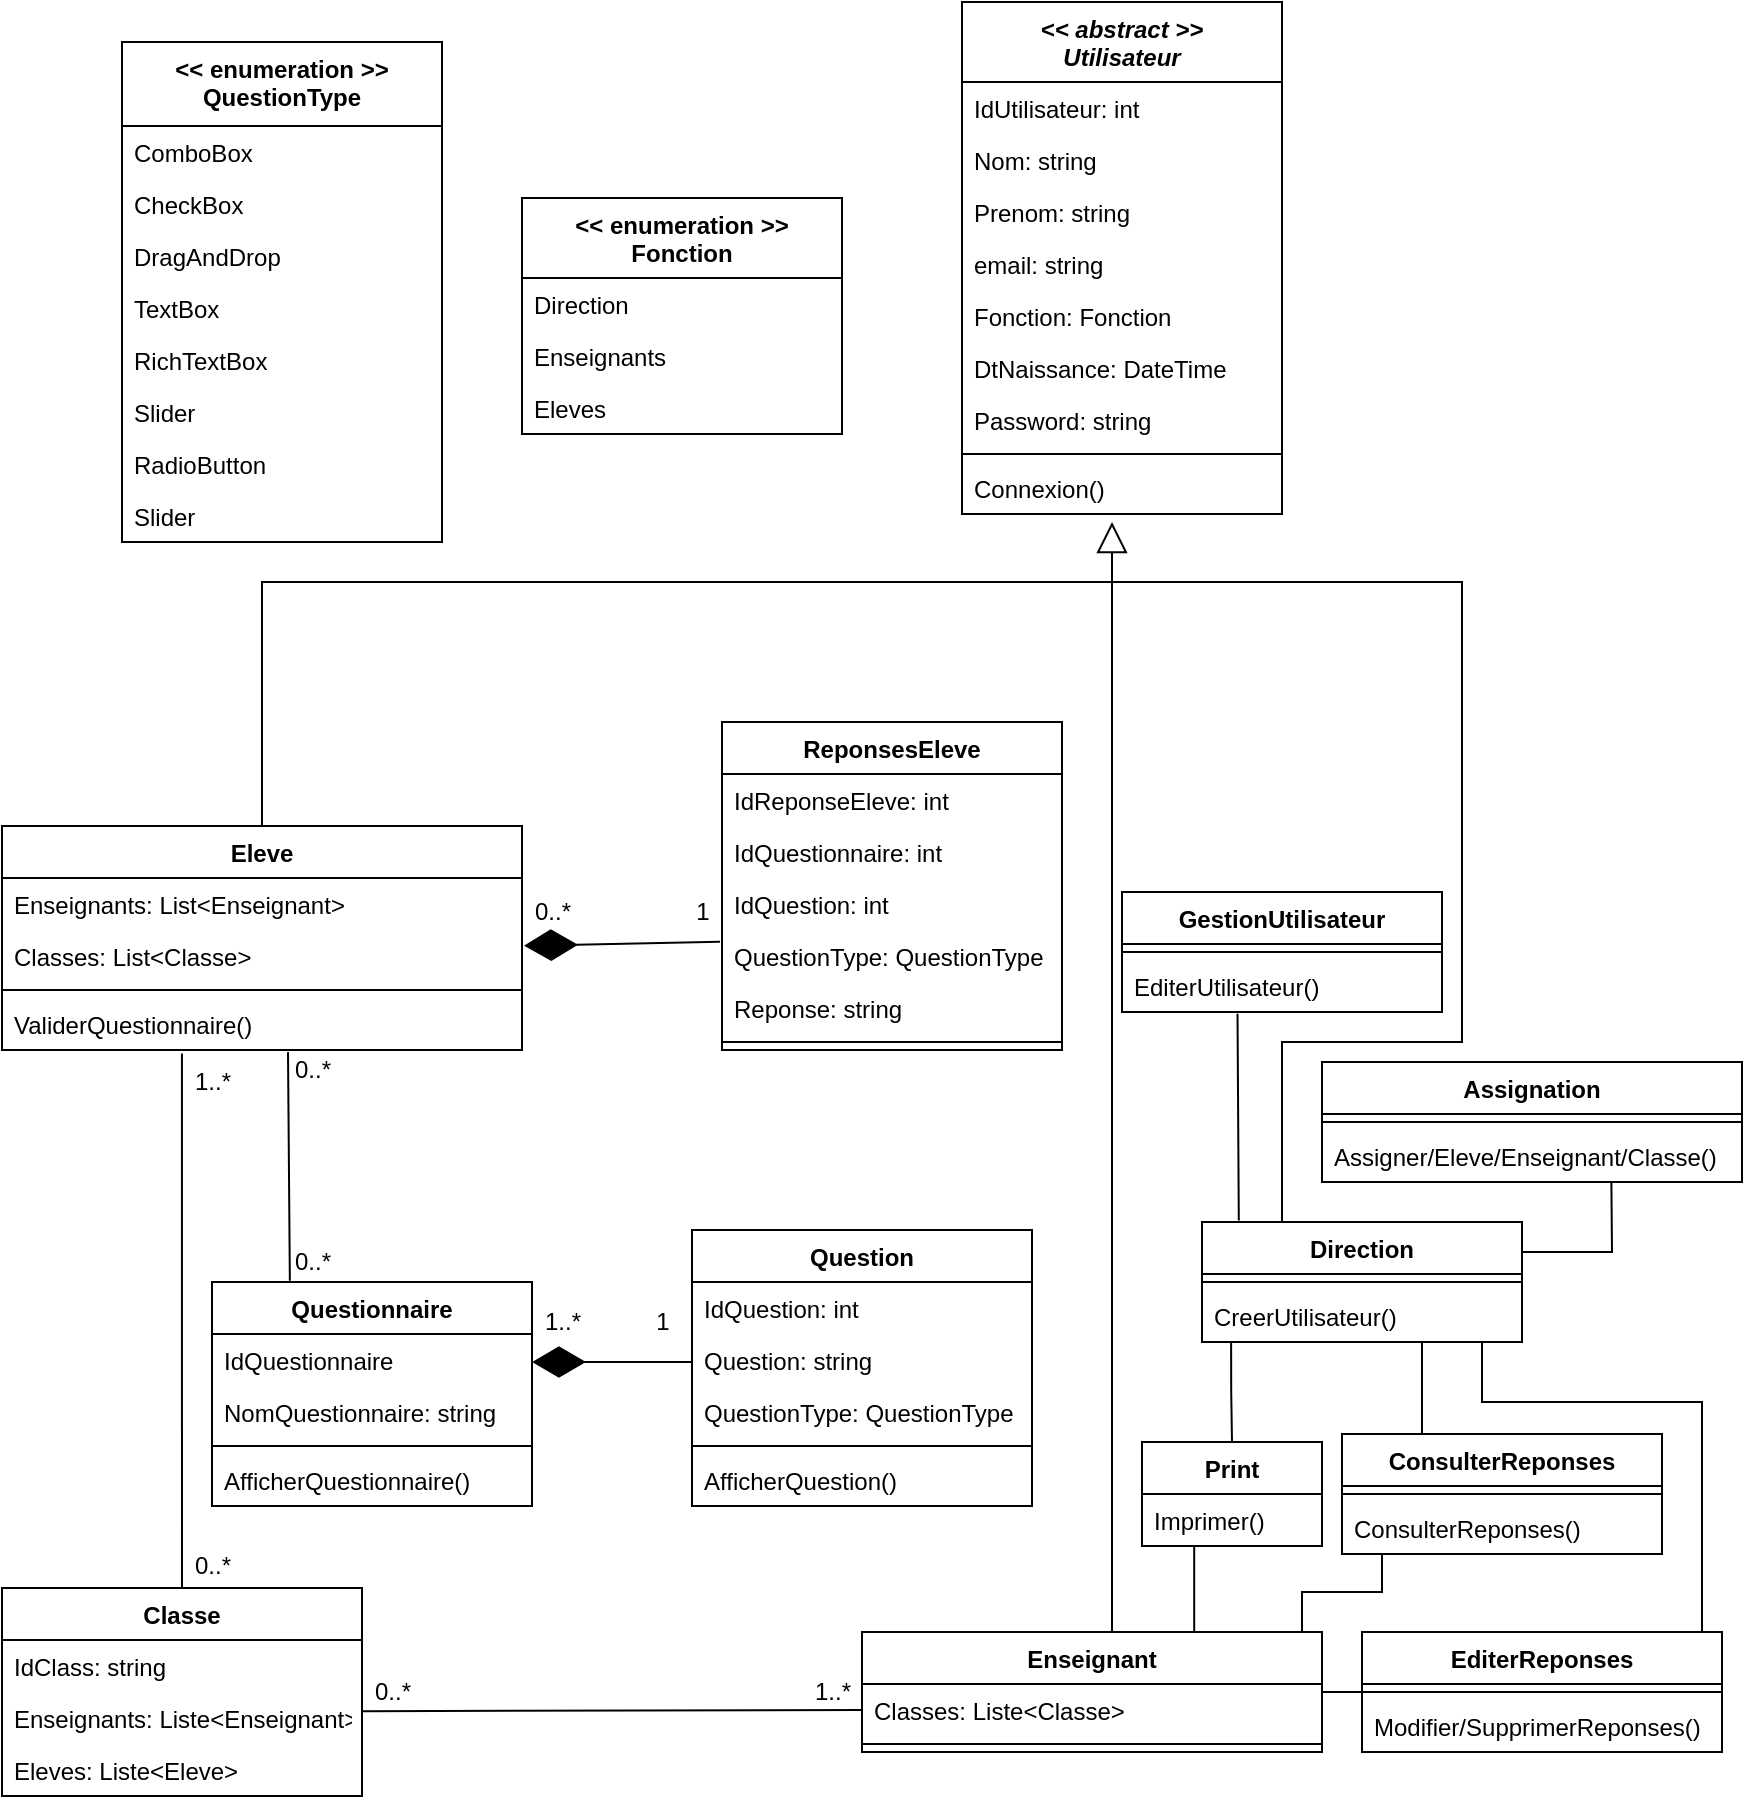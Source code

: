 <mxfile version="20.0.1" type="github">
  <diagram id="C5RBs43oDa-KdzZeNtuy" name="Page-1">
    <mxGraphModel dx="1573" dy="638" grid="1" gridSize="10" guides="1" tooltips="1" connect="1" arrows="1" fold="1" page="1" pageScale="1" pageWidth="827" pageHeight="1169" math="0" shadow="0">
      <root>
        <mxCell id="WIyWlLk6GJQsqaUBKTNV-0" />
        <mxCell id="WIyWlLk6GJQsqaUBKTNV-1" parent="WIyWlLk6GJQsqaUBKTNV-0" />
        <mxCell id="Zi9LIRQCBly2Rpeok-5_-23" value="Eleve" style="swimlane;fontStyle=1;align=center;verticalAlign=top;childLayout=stackLayout;horizontal=1;startSize=26;horizontalStack=0;resizeParent=1;resizeParentMax=0;resizeLast=0;collapsible=1;marginBottom=0;" parent="WIyWlLk6GJQsqaUBKTNV-1" vertex="1">
          <mxGeometry x="10" y="432" width="260" height="112" as="geometry" />
        </mxCell>
        <mxCell id="Zi9LIRQCBly2Rpeok-5_-32" value="Enseignants: List&lt;Enseignant&gt;" style="text;strokeColor=none;fillColor=none;align=left;verticalAlign=top;spacingLeft=4;spacingRight=4;overflow=hidden;rotatable=0;points=[[0,0.5],[1,0.5]];portConstraint=eastwest;" parent="Zi9LIRQCBly2Rpeok-5_-23" vertex="1">
          <mxGeometry y="26" width="260" height="26" as="geometry" />
        </mxCell>
        <mxCell id="2w14g9TlOuWHbVfkqIbt-16" value="Classes: List&lt;Classe&gt;" style="text;strokeColor=none;fillColor=none;align=left;verticalAlign=top;spacingLeft=4;spacingRight=4;overflow=hidden;rotatable=0;points=[[0,0.5],[1,0.5]];portConstraint=eastwest;" parent="Zi9LIRQCBly2Rpeok-5_-23" vertex="1">
          <mxGeometry y="52" width="260" height="26" as="geometry" />
        </mxCell>
        <mxCell id="Zi9LIRQCBly2Rpeok-5_-25" value="" style="line;strokeWidth=1;fillColor=none;align=left;verticalAlign=middle;spacingTop=-1;spacingLeft=3;spacingRight=3;rotatable=0;labelPosition=right;points=[];portConstraint=eastwest;" parent="Zi9LIRQCBly2Rpeok-5_-23" vertex="1">
          <mxGeometry y="78" width="260" height="8" as="geometry" />
        </mxCell>
        <mxCell id="Zi9LIRQCBly2Rpeok-5_-34" value="ValiderQuestionnaire()" style="text;strokeColor=none;fillColor=none;align=left;verticalAlign=top;spacingLeft=4;spacingRight=4;overflow=hidden;rotatable=0;points=[[0,0.5],[1,0.5]];portConstraint=eastwest;" parent="Zi9LIRQCBly2Rpeok-5_-23" vertex="1">
          <mxGeometry y="86" width="260" height="26" as="geometry" />
        </mxCell>
        <mxCell id="he9SxElErfdmWkTXxZOx-20" style="edgeStyle=orthogonalEdgeStyle;rounded=0;orthogonalLoop=1;jettySize=auto;html=1;endArrow=block;endFill=0;startSize=8;endSize=13;strokeWidth=1;" parent="WIyWlLk6GJQsqaUBKTNV-1" source="Zi9LIRQCBly2Rpeok-5_-35" edge="1">
          <mxGeometry relative="1" as="geometry">
            <mxPoint x="565" y="280" as="targetPoint" />
            <Array as="points">
              <mxPoint x="565" y="600" />
              <mxPoint x="565" y="600" />
            </Array>
          </mxGeometry>
        </mxCell>
        <mxCell id="8GNOqcExXZPe4n7WPwzI-8" style="edgeStyle=orthogonalEdgeStyle;rounded=0;orthogonalLoop=1;jettySize=auto;html=1;exitX=0.68;exitY=0.013;exitDx=0;exitDy=0;entryX=0.29;entryY=1.007;entryDx=0;entryDy=0;entryPerimeter=0;endArrow=none;endFill=0;exitPerimeter=0;" parent="WIyWlLk6GJQsqaUBKTNV-1" source="Zi9LIRQCBly2Rpeok-5_-35" target="8GNOqcExXZPe4n7WPwzI-5" edge="1">
          <mxGeometry relative="1" as="geometry">
            <Array as="points">
              <mxPoint x="606" y="836" />
            </Array>
          </mxGeometry>
        </mxCell>
        <mxCell id="8GNOqcExXZPe4n7WPwzI-27" style="edgeStyle=orthogonalEdgeStyle;rounded=0;orthogonalLoop=1;jettySize=auto;html=1;exitX=0.75;exitY=0;exitDx=0;exitDy=0;endArrow=none;endFill=0;entryX=0.125;entryY=1.008;entryDx=0;entryDy=0;entryPerimeter=0;" parent="WIyWlLk6GJQsqaUBKTNV-1" source="Zi9LIRQCBly2Rpeok-5_-35" target="8GNOqcExXZPe4n7WPwzI-25" edge="1">
          <mxGeometry relative="1" as="geometry">
            <mxPoint x="740" y="800" as="targetPoint" />
            <Array as="points">
              <mxPoint x="660" y="835" />
              <mxPoint x="660" y="815" />
              <mxPoint x="700" y="815" />
            </Array>
          </mxGeometry>
        </mxCell>
        <mxCell id="Zi9LIRQCBly2Rpeok-5_-35" value="Enseignant" style="swimlane;fontStyle=1;align=center;verticalAlign=top;childLayout=stackLayout;horizontal=1;startSize=26;horizontalStack=0;resizeParent=1;resizeParentMax=0;resizeLast=0;collapsible=1;marginBottom=0;" parent="WIyWlLk6GJQsqaUBKTNV-1" vertex="1">
          <mxGeometry x="440" y="835" width="230" height="60" as="geometry" />
        </mxCell>
        <mxCell id="2w14g9TlOuWHbVfkqIbt-33" value="Classes: Liste&lt;Classe&gt;" style="text;strokeColor=none;fillColor=none;align=left;verticalAlign=top;spacingLeft=4;spacingRight=4;overflow=hidden;rotatable=0;points=[[0,0.5],[1,0.5]];portConstraint=eastwest;" parent="Zi9LIRQCBly2Rpeok-5_-35" vertex="1">
          <mxGeometry y="26" width="230" height="26" as="geometry" />
        </mxCell>
        <mxCell id="Zi9LIRQCBly2Rpeok-5_-37" value="" style="line;strokeWidth=1;fillColor=none;align=left;verticalAlign=middle;spacingTop=-1;spacingLeft=3;spacingRight=3;rotatable=0;labelPosition=right;points=[];portConstraint=eastwest;" parent="Zi9LIRQCBly2Rpeok-5_-35" vertex="1">
          <mxGeometry y="52" width="230" height="8" as="geometry" />
        </mxCell>
        <mxCell id="Zi9LIRQCBly2Rpeok-5_-46" value="Classe" style="swimlane;fontStyle=1;align=center;verticalAlign=top;childLayout=stackLayout;horizontal=1;startSize=26;horizontalStack=0;resizeParent=1;resizeParentMax=0;resizeLast=0;collapsible=1;marginBottom=0;" parent="WIyWlLk6GJQsqaUBKTNV-1" vertex="1">
          <mxGeometry x="10" y="813" width="180" height="104" as="geometry" />
        </mxCell>
        <mxCell id="Zi9LIRQCBly2Rpeok-5_-51" value="IdClass: string" style="text;strokeColor=none;fillColor=none;align=left;verticalAlign=top;spacingLeft=4;spacingRight=4;overflow=hidden;rotatable=0;points=[[0,0.5],[1,0.5]];portConstraint=eastwest;" parent="Zi9LIRQCBly2Rpeok-5_-46" vertex="1">
          <mxGeometry y="26" width="180" height="26" as="geometry" />
        </mxCell>
        <mxCell id="2w14g9TlOuWHbVfkqIbt-21" value="Enseignants: Liste&lt;Enseignant&gt;" style="text;strokeColor=none;fillColor=none;align=left;verticalAlign=top;spacingLeft=4;spacingRight=4;overflow=hidden;rotatable=0;points=[[0,0.5],[1,0.5]];portConstraint=eastwest;" parent="Zi9LIRQCBly2Rpeok-5_-46" vertex="1">
          <mxGeometry y="52" width="180" height="26" as="geometry" />
        </mxCell>
        <mxCell id="Zi9LIRQCBly2Rpeok-5_-52" value="Eleves: Liste&lt;Eleve&gt;" style="text;strokeColor=none;fillColor=none;align=left;verticalAlign=top;spacingLeft=4;spacingRight=4;overflow=hidden;rotatable=0;points=[[0,0.5],[1,0.5]];portConstraint=eastwest;" parent="Zi9LIRQCBly2Rpeok-5_-46" vertex="1">
          <mxGeometry y="78" width="180" height="26" as="geometry" />
        </mxCell>
        <mxCell id="8GNOqcExXZPe4n7WPwzI-7" style="edgeStyle=orthogonalEdgeStyle;rounded=0;orthogonalLoop=1;jettySize=auto;html=1;endArrow=none;endFill=0;exitX=0.091;exitY=0.995;exitDx=0;exitDy=0;exitPerimeter=0;" parent="WIyWlLk6GJQsqaUBKTNV-1" source="Zi9LIRQCBly2Rpeok-5_-69" target="8GNOqcExXZPe4n7WPwzI-3" edge="1">
          <mxGeometry relative="1" as="geometry">
            <mxPoint x="665" y="710" as="sourcePoint" />
          </mxGeometry>
        </mxCell>
        <mxCell id="Zi9LIRQCBly2Rpeok-5_-55" value="Direction" style="swimlane;fontStyle=1;align=center;verticalAlign=top;childLayout=stackLayout;horizontal=1;startSize=26;horizontalStack=0;resizeParent=1;resizeParentMax=0;resizeLast=0;collapsible=1;marginBottom=0;" parent="WIyWlLk6GJQsqaUBKTNV-1" vertex="1">
          <mxGeometry x="610" y="630" width="160" height="60" as="geometry" />
        </mxCell>
        <mxCell id="Zi9LIRQCBly2Rpeok-5_-57" value="" style="line;strokeWidth=1;fillColor=none;align=left;verticalAlign=middle;spacingTop=-1;spacingLeft=3;spacingRight=3;rotatable=0;labelPosition=right;points=[];portConstraint=eastwest;" parent="Zi9LIRQCBly2Rpeok-5_-55" vertex="1">
          <mxGeometry y="26" width="160" height="8" as="geometry" />
        </mxCell>
        <mxCell id="Zi9LIRQCBly2Rpeok-5_-69" value="CreerUtilisateur()" style="text;strokeColor=none;fillColor=none;align=left;verticalAlign=top;spacingLeft=4;spacingRight=4;overflow=hidden;rotatable=0;points=[[0,0.5],[1,0.5]];portConstraint=eastwest;" parent="Zi9LIRQCBly2Rpeok-5_-55" vertex="1">
          <mxGeometry y="34" width="160" height="26" as="geometry" />
        </mxCell>
        <mxCell id="Zi9LIRQCBly2Rpeok-5_-73" value="Question" style="swimlane;fontStyle=1;align=center;verticalAlign=top;childLayout=stackLayout;horizontal=1;startSize=26;horizontalStack=0;resizeParent=1;resizeParentMax=0;resizeLast=0;collapsible=1;marginBottom=0;" parent="WIyWlLk6GJQsqaUBKTNV-1" vertex="1">
          <mxGeometry x="355" y="634" width="170" height="138" as="geometry" />
        </mxCell>
        <mxCell id="Zi9LIRQCBly2Rpeok-5_-74" value="IdQuestion: int" style="text;strokeColor=none;fillColor=none;align=left;verticalAlign=top;spacingLeft=4;spacingRight=4;overflow=hidden;rotatable=0;points=[[0,0.5],[1,0.5]];portConstraint=eastwest;" parent="Zi9LIRQCBly2Rpeok-5_-73" vertex="1">
          <mxGeometry y="26" width="170" height="26" as="geometry" />
        </mxCell>
        <mxCell id="Zi9LIRQCBly2Rpeok-5_-78" value="Question: string" style="text;strokeColor=none;fillColor=none;align=left;verticalAlign=top;spacingLeft=4;spacingRight=4;overflow=hidden;rotatable=0;points=[[0,0.5],[1,0.5]];portConstraint=eastwest;" parent="Zi9LIRQCBly2Rpeok-5_-73" vertex="1">
          <mxGeometry y="52" width="170" height="26" as="geometry" />
        </mxCell>
        <mxCell id="Zi9LIRQCBly2Rpeok-5_-77" value="QuestionType: QuestionType" style="text;strokeColor=none;fillColor=none;align=left;verticalAlign=top;spacingLeft=4;spacingRight=4;overflow=hidden;rotatable=0;points=[[0,0.5],[1,0.5]];portConstraint=eastwest;" parent="Zi9LIRQCBly2Rpeok-5_-73" vertex="1">
          <mxGeometry y="78" width="170" height="26" as="geometry" />
        </mxCell>
        <mxCell id="Zi9LIRQCBly2Rpeok-5_-75" value="" style="line;strokeWidth=1;fillColor=none;align=left;verticalAlign=middle;spacingTop=-1;spacingLeft=3;spacingRight=3;rotatable=0;labelPosition=right;points=[];portConstraint=eastwest;" parent="Zi9LIRQCBly2Rpeok-5_-73" vertex="1">
          <mxGeometry y="104" width="170" height="8" as="geometry" />
        </mxCell>
        <mxCell id="Zi9LIRQCBly2Rpeok-5_-76" value="AfficherQuestion()" style="text;strokeColor=none;fillColor=none;align=left;verticalAlign=top;spacingLeft=4;spacingRight=4;overflow=hidden;rotatable=0;points=[[0,0.5],[1,0.5]];portConstraint=eastwest;" parent="Zi9LIRQCBly2Rpeok-5_-73" vertex="1">
          <mxGeometry y="112" width="170" height="26" as="geometry" />
        </mxCell>
        <mxCell id="Zi9LIRQCBly2Rpeok-5_-86" value="ReponsesEleve" style="swimlane;fontStyle=1;align=center;verticalAlign=top;childLayout=stackLayout;horizontal=1;startSize=26;horizontalStack=0;resizeParent=1;resizeParentMax=0;resizeLast=0;collapsible=1;marginBottom=0;" parent="WIyWlLk6GJQsqaUBKTNV-1" vertex="1">
          <mxGeometry x="370" y="380" width="170" height="164" as="geometry" />
        </mxCell>
        <mxCell id="Zi9LIRQCBly2Rpeok-5_-87" value="IdReponseEleve: int" style="text;strokeColor=none;fillColor=none;align=left;verticalAlign=top;spacingLeft=4;spacingRight=4;overflow=hidden;rotatable=0;points=[[0,0.5],[1,0.5]];portConstraint=eastwest;" parent="Zi9LIRQCBly2Rpeok-5_-86" vertex="1">
          <mxGeometry y="26" width="170" height="26" as="geometry" />
        </mxCell>
        <mxCell id="Zi9LIRQCBly2Rpeok-5_-94" value="IdQuestionnaire: int" style="text;strokeColor=none;fillColor=none;align=left;verticalAlign=top;spacingLeft=4;spacingRight=4;overflow=hidden;rotatable=0;points=[[0,0.5],[1,0.5]];portConstraint=eastwest;" parent="Zi9LIRQCBly2Rpeok-5_-86" vertex="1">
          <mxGeometry y="52" width="170" height="26" as="geometry" />
        </mxCell>
        <mxCell id="Zi9LIRQCBly2Rpeok-5_-93" value="IdQuestion: int" style="text;strokeColor=none;fillColor=none;align=left;verticalAlign=top;spacingLeft=4;spacingRight=4;overflow=hidden;rotatable=0;points=[[0,0.5],[1,0.5]];portConstraint=eastwest;" parent="Zi9LIRQCBly2Rpeok-5_-86" vertex="1">
          <mxGeometry y="78" width="170" height="26" as="geometry" />
        </mxCell>
        <mxCell id="Zi9LIRQCBly2Rpeok-5_-92" value="QuestionType: QuestionType" style="text;strokeColor=none;fillColor=none;align=left;verticalAlign=top;spacingLeft=4;spacingRight=4;overflow=hidden;rotatable=0;points=[[0,0.5],[1,0.5]];portConstraint=eastwest;" parent="Zi9LIRQCBly2Rpeok-5_-86" vertex="1">
          <mxGeometry y="104" width="170" height="26" as="geometry" />
        </mxCell>
        <mxCell id="N0oLhz5LSdT8tA_xuro_-25" value="Reponse: string" style="text;strokeColor=none;fillColor=none;align=left;verticalAlign=top;spacingLeft=4;spacingRight=4;overflow=hidden;rotatable=0;points=[[0,0.5],[1,0.5]];portConstraint=eastwest;" parent="Zi9LIRQCBly2Rpeok-5_-86" vertex="1">
          <mxGeometry y="130" width="170" height="26" as="geometry" />
        </mxCell>
        <mxCell id="Zi9LIRQCBly2Rpeok-5_-88" value="" style="line;strokeWidth=1;fillColor=none;align=left;verticalAlign=middle;spacingTop=-1;spacingLeft=3;spacingRight=3;rotatable=0;labelPosition=right;points=[];portConstraint=eastwest;" parent="Zi9LIRQCBly2Rpeok-5_-86" vertex="1">
          <mxGeometry y="156" width="170" height="8" as="geometry" />
        </mxCell>
        <mxCell id="Zi9LIRQCBly2Rpeok-5_-98" value="" style="endArrow=none;html=1;rounded=0;entryX=0;entryY=0.5;entryDx=0;entryDy=0;exitX=1.001;exitY=0.368;exitDx=0;exitDy=0;exitPerimeter=0;" parent="WIyWlLk6GJQsqaUBKTNV-1" target="2w14g9TlOuWHbVfkqIbt-33" edge="1" source="2w14g9TlOuWHbVfkqIbt-21">
          <mxGeometry width="50" height="50" relative="1" as="geometry">
            <mxPoint x="240" y="875" as="sourcePoint" />
            <mxPoint x="530" y="849" as="targetPoint" />
          </mxGeometry>
        </mxCell>
        <mxCell id="he9SxElErfdmWkTXxZOx-0" value="&lt;&lt; enumeration &gt;&gt;&#xa;Fonction" style="swimlane;fontStyle=1;align=center;verticalAlign=top;childLayout=stackLayout;horizontal=1;startSize=40;horizontalStack=0;resizeParent=1;resizeParentMax=0;resizeLast=0;collapsible=1;marginBottom=0;" parent="WIyWlLk6GJQsqaUBKTNV-1" vertex="1">
          <mxGeometry x="270" y="118" width="160" height="118" as="geometry" />
        </mxCell>
        <mxCell id="he9SxElErfdmWkTXxZOx-1" value="Direction" style="text;strokeColor=none;fillColor=none;align=left;verticalAlign=top;spacingLeft=4;spacingRight=4;overflow=hidden;rotatable=0;points=[[0,0.5],[1,0.5]];portConstraint=eastwest;" parent="he9SxElErfdmWkTXxZOx-0" vertex="1">
          <mxGeometry y="40" width="160" height="26" as="geometry" />
        </mxCell>
        <mxCell id="he9SxElErfdmWkTXxZOx-5" value="Enseignants" style="text;strokeColor=none;fillColor=none;align=left;verticalAlign=top;spacingLeft=4;spacingRight=4;overflow=hidden;rotatable=0;points=[[0,0.5],[1,0.5]];portConstraint=eastwest;" parent="he9SxElErfdmWkTXxZOx-0" vertex="1">
          <mxGeometry y="66" width="160" height="26" as="geometry" />
        </mxCell>
        <mxCell id="he9SxElErfdmWkTXxZOx-4" value="Eleves" style="text;strokeColor=none;fillColor=none;align=left;verticalAlign=top;spacingLeft=4;spacingRight=4;overflow=hidden;rotatable=0;points=[[0,0.5],[1,0.5]];portConstraint=eastwest;" parent="he9SxElErfdmWkTXxZOx-0" vertex="1">
          <mxGeometry y="92" width="160" height="26" as="geometry" />
        </mxCell>
        <mxCell id="he9SxElErfdmWkTXxZOx-8" value="" style="endArrow=none;html=1;rounded=0;entryX=0.25;entryY=0;entryDx=0;entryDy=0;" parent="WIyWlLk6GJQsqaUBKTNV-1" target="Zi9LIRQCBly2Rpeok-5_-55" edge="1">
          <mxGeometry width="50" height="50" relative="1" as="geometry">
            <mxPoint x="560" y="310" as="sourcePoint" />
            <mxPoint x="610" y="290" as="targetPoint" />
            <Array as="points">
              <mxPoint x="740" y="310" />
              <mxPoint x="740" y="540" />
              <mxPoint x="650" y="540" />
            </Array>
          </mxGeometry>
        </mxCell>
        <mxCell id="he9SxElErfdmWkTXxZOx-9" value="" style="endArrow=none;html=1;rounded=0;startSize=8;endSize=13;strokeWidth=1;exitX=0.5;exitY=0;exitDx=0;exitDy=0;" parent="WIyWlLk6GJQsqaUBKTNV-1" source="Zi9LIRQCBly2Rpeok-5_-23" edge="1">
          <mxGeometry width="50" height="50" relative="1" as="geometry">
            <mxPoint x="540" y="340" as="sourcePoint" />
            <mxPoint x="570" y="310" as="targetPoint" />
            <Array as="points">
              <mxPoint x="140" y="310" />
            </Array>
          </mxGeometry>
        </mxCell>
        <mxCell id="2w14g9TlOuWHbVfkqIbt-2" value="Questionnaire" style="swimlane;fontStyle=1;align=center;verticalAlign=top;childLayout=stackLayout;horizontal=1;startSize=26;horizontalStack=0;resizeParent=1;resizeParentMax=0;resizeLast=0;collapsible=1;marginBottom=0;strokeWidth=1;" parent="WIyWlLk6GJQsqaUBKTNV-1" vertex="1">
          <mxGeometry x="115" y="660" width="160" height="112" as="geometry" />
        </mxCell>
        <mxCell id="2w14g9TlOuWHbVfkqIbt-3" value="IdQuestionnaire" style="text;strokeColor=none;fillColor=none;align=left;verticalAlign=top;spacingLeft=4;spacingRight=4;overflow=hidden;rotatable=0;points=[[0,0.5],[1,0.5]];portConstraint=eastwest;" parent="2w14g9TlOuWHbVfkqIbt-2" vertex="1">
          <mxGeometry y="26" width="160" height="26" as="geometry" />
        </mxCell>
        <mxCell id="N0oLhz5LSdT8tA_xuro_-23" value="NomQuestionnaire: string" style="text;strokeColor=none;fillColor=none;align=left;verticalAlign=top;spacingLeft=4;spacingRight=4;overflow=hidden;rotatable=0;points=[[0,0.5],[1,0.5]];portConstraint=eastwest;" parent="2w14g9TlOuWHbVfkqIbt-2" vertex="1">
          <mxGeometry y="52" width="160" height="26" as="geometry" />
        </mxCell>
        <mxCell id="2w14g9TlOuWHbVfkqIbt-4" value="" style="line;strokeWidth=1;fillColor=none;align=left;verticalAlign=middle;spacingTop=-1;spacingLeft=3;spacingRight=3;rotatable=0;labelPosition=right;points=[];portConstraint=eastwest;" parent="2w14g9TlOuWHbVfkqIbt-2" vertex="1">
          <mxGeometry y="78" width="160" height="8" as="geometry" />
        </mxCell>
        <mxCell id="8GNOqcExXZPe4n7WPwzI-43" value="AfficherQuestionnaire()" style="text;strokeColor=none;fillColor=none;align=left;verticalAlign=top;spacingLeft=4;spacingRight=4;overflow=hidden;rotatable=0;points=[[0,0.5],[1,0.5]];portConstraint=eastwest;" parent="2w14g9TlOuWHbVfkqIbt-2" vertex="1">
          <mxGeometry y="86" width="160" height="26" as="geometry" />
        </mxCell>
        <mxCell id="2w14g9TlOuWHbVfkqIbt-6" value="" style="endArrow=diamondThin;endFill=1;endSize=24;html=1;rounded=0;" parent="WIyWlLk6GJQsqaUBKTNV-1" edge="1">
          <mxGeometry width="160" relative="1" as="geometry">
            <mxPoint x="355" y="700" as="sourcePoint" />
            <mxPoint x="275" y="700" as="targetPoint" />
          </mxGeometry>
        </mxCell>
        <mxCell id="2w14g9TlOuWHbVfkqIbt-9" value="0..*" style="text;html=1;align=center;verticalAlign=middle;resizable=0;points=[];autosize=1;strokeColor=none;fillColor=none;" parent="WIyWlLk6GJQsqaUBKTNV-1" vertex="1">
          <mxGeometry x="100" y="792" width="30" height="20" as="geometry" />
        </mxCell>
        <mxCell id="2w14g9TlOuWHbVfkqIbt-10" value="0..*" style="text;html=1;align=center;verticalAlign=middle;resizable=0;points=[];autosize=1;strokeColor=none;fillColor=none;" parent="WIyWlLk6GJQsqaUBKTNV-1" vertex="1">
          <mxGeometry x="190" y="855" width="30" height="20" as="geometry" />
        </mxCell>
        <mxCell id="2w14g9TlOuWHbVfkqIbt-11" value="1..*" style="text;html=1;align=center;verticalAlign=middle;resizable=0;points=[];autosize=1;strokeColor=none;fillColor=none;" parent="WIyWlLk6GJQsqaUBKTNV-1" vertex="1">
          <mxGeometry x="410" y="855" width="30" height="20" as="geometry" />
        </mxCell>
        <mxCell id="2w14g9TlOuWHbVfkqIbt-12" value="0..*" style="text;html=1;align=center;verticalAlign=middle;resizable=0;points=[];autosize=1;strokeColor=none;fillColor=none;" parent="WIyWlLk6GJQsqaUBKTNV-1" vertex="1">
          <mxGeometry x="270" y="465" width="30" height="20" as="geometry" />
        </mxCell>
        <mxCell id="2w14g9TlOuWHbVfkqIbt-13" value="1" style="text;html=1;align=center;verticalAlign=middle;resizable=0;points=[];autosize=1;strokeColor=none;fillColor=none;" parent="WIyWlLk6GJQsqaUBKTNV-1" vertex="1">
          <mxGeometry x="350" y="465" width="20" height="20" as="geometry" />
        </mxCell>
        <mxCell id="2w14g9TlOuWHbVfkqIbt-14" value="1..*" style="text;html=1;align=center;verticalAlign=middle;resizable=0;points=[];autosize=1;strokeColor=none;fillColor=none;" parent="WIyWlLk6GJQsqaUBKTNV-1" vertex="1">
          <mxGeometry x="275" y="670" width="30" height="20" as="geometry" />
        </mxCell>
        <mxCell id="2w14g9TlOuWHbVfkqIbt-15" value="1" style="text;html=1;align=center;verticalAlign=middle;resizable=0;points=[];autosize=1;strokeColor=none;fillColor=none;" parent="WIyWlLk6GJQsqaUBKTNV-1" vertex="1">
          <mxGeometry x="330" y="670" width="20" height="20" as="geometry" />
        </mxCell>
        <mxCell id="2w14g9TlOuWHbVfkqIbt-17" value="" style="endArrow=none;html=1;rounded=0;exitX=0.131;exitY=0.966;exitDx=0;exitDy=0;entryX=0.55;entryY=1.041;entryDx=0;entryDy=0;entryPerimeter=0;exitPerimeter=0;" parent="WIyWlLk6GJQsqaUBKTNV-1" source="2w14g9TlOuWHbVfkqIbt-18" target="Zi9LIRQCBly2Rpeok-5_-34" edge="1">
          <mxGeometry width="50" height="50" relative="1" as="geometry">
            <mxPoint x="290" y="690" as="sourcePoint" />
            <mxPoint x="219.82" y="570.624" as="targetPoint" />
          </mxGeometry>
        </mxCell>
        <mxCell id="2w14g9TlOuWHbVfkqIbt-18" value="0..*" style="text;html=1;align=center;verticalAlign=middle;resizable=0;points=[];autosize=1;strokeColor=none;fillColor=none;" parent="WIyWlLk6GJQsqaUBKTNV-1" vertex="1">
          <mxGeometry x="150" y="640" width="30" height="20" as="geometry" />
        </mxCell>
        <mxCell id="2w14g9TlOuWHbVfkqIbt-19" value="0..*" style="text;html=1;align=center;verticalAlign=middle;resizable=0;points=[];autosize=1;strokeColor=none;fillColor=none;" parent="WIyWlLk6GJQsqaUBKTNV-1" vertex="1">
          <mxGeometry x="150" y="544" width="30" height="20" as="geometry" />
        </mxCell>
        <mxCell id="2w14g9TlOuWHbVfkqIbt-22" value="&lt;&lt; enumeration &gt;&gt;&#xa;QuestionType" style="swimlane;fontStyle=1;align=center;verticalAlign=top;childLayout=stackLayout;horizontal=1;startSize=42;horizontalStack=0;resizeParent=1;resizeParentMax=0;resizeLast=0;collapsible=1;marginBottom=0;strokeWidth=1;" parent="WIyWlLk6GJQsqaUBKTNV-1" vertex="1">
          <mxGeometry x="70" y="40" width="160" height="250" as="geometry" />
        </mxCell>
        <mxCell id="2w14g9TlOuWHbVfkqIbt-23" value="ComboBox" style="text;strokeColor=none;fillColor=none;align=left;verticalAlign=top;spacingLeft=4;spacingRight=4;overflow=hidden;rotatable=0;points=[[0,0.5],[1,0.5]];portConstraint=eastwest;" parent="2w14g9TlOuWHbVfkqIbt-22" vertex="1">
          <mxGeometry y="42" width="160" height="26" as="geometry" />
        </mxCell>
        <mxCell id="2w14g9TlOuWHbVfkqIbt-29" value="CheckBox" style="text;strokeColor=none;fillColor=none;align=left;verticalAlign=top;spacingLeft=4;spacingRight=4;overflow=hidden;rotatable=0;points=[[0,0.5],[1,0.5]];portConstraint=eastwest;" parent="2w14g9TlOuWHbVfkqIbt-22" vertex="1">
          <mxGeometry y="68" width="160" height="26" as="geometry" />
        </mxCell>
        <mxCell id="2w14g9TlOuWHbVfkqIbt-27" value="DragAndDrop" style="text;strokeColor=none;fillColor=none;align=left;verticalAlign=top;spacingLeft=4;spacingRight=4;overflow=hidden;rotatable=0;points=[[0,0.5],[1,0.5]];portConstraint=eastwest;" parent="2w14g9TlOuWHbVfkqIbt-22" vertex="1">
          <mxGeometry y="94" width="160" height="26" as="geometry" />
        </mxCell>
        <mxCell id="2w14g9TlOuWHbVfkqIbt-26" value="TextBox" style="text;strokeColor=none;fillColor=none;align=left;verticalAlign=top;spacingLeft=4;spacingRight=4;overflow=hidden;rotatable=0;points=[[0,0.5],[1,0.5]];portConstraint=eastwest;" parent="2w14g9TlOuWHbVfkqIbt-22" vertex="1">
          <mxGeometry y="120" width="160" height="26" as="geometry" />
        </mxCell>
        <mxCell id="2w14g9TlOuWHbVfkqIbt-30" value="RichTextBox" style="text;strokeColor=none;fillColor=none;align=left;verticalAlign=top;spacingLeft=4;spacingRight=4;overflow=hidden;rotatable=0;points=[[0,0.5],[1,0.5]];portConstraint=eastwest;" parent="2w14g9TlOuWHbVfkqIbt-22" vertex="1">
          <mxGeometry y="146" width="160" height="26" as="geometry" />
        </mxCell>
        <mxCell id="2w14g9TlOuWHbVfkqIbt-31" value="Slider" style="text;strokeColor=none;fillColor=none;align=left;verticalAlign=top;spacingLeft=4;spacingRight=4;overflow=hidden;rotatable=0;points=[[0,0.5],[1,0.5]];portConstraint=eastwest;" parent="2w14g9TlOuWHbVfkqIbt-22" vertex="1">
          <mxGeometry y="172" width="160" height="26" as="geometry" />
        </mxCell>
        <mxCell id="N0oLhz5LSdT8tA_xuro_-22" value="RadioButton" style="text;strokeColor=none;fillColor=none;align=left;verticalAlign=top;spacingLeft=4;spacingRight=4;overflow=hidden;rotatable=0;points=[[0,0.5],[1,0.5]];portConstraint=eastwest;" parent="2w14g9TlOuWHbVfkqIbt-22" vertex="1">
          <mxGeometry y="198" width="160" height="26" as="geometry" />
        </mxCell>
        <mxCell id="8GNOqcExXZPe4n7WPwzI-2" value="Slider" style="text;strokeColor=none;fillColor=none;align=left;verticalAlign=top;spacingLeft=4;spacingRight=4;overflow=hidden;rotatable=0;points=[[0,0.5],[1,0.5]];portConstraint=eastwest;" parent="2w14g9TlOuWHbVfkqIbt-22" vertex="1">
          <mxGeometry y="224" width="160" height="26" as="geometry" />
        </mxCell>
        <mxCell id="N0oLhz5LSdT8tA_xuro_-0" value="1..*" style="text;html=1;align=center;verticalAlign=middle;resizable=0;points=[];autosize=1;strokeColor=none;fillColor=none;" parent="WIyWlLk6GJQsqaUBKTNV-1" vertex="1">
          <mxGeometry x="100" y="550" width="30" height="20" as="geometry" />
        </mxCell>
        <mxCell id="N0oLhz5LSdT8tA_xuro_-3" value="&lt;&lt; abstract &gt;&gt;&#xa;Utilisateur" style="swimlane;fontStyle=3;align=center;verticalAlign=top;childLayout=stackLayout;horizontal=1;startSize=40;horizontalStack=0;resizeParent=1;resizeParentMax=0;resizeLast=0;collapsible=1;marginBottom=0;" parent="WIyWlLk6GJQsqaUBKTNV-1" vertex="1">
          <mxGeometry x="490" y="20" width="160" height="256" as="geometry" />
        </mxCell>
        <mxCell id="N0oLhz5LSdT8tA_xuro_-4" value="IdUtilisateur: int" style="text;strokeColor=none;fillColor=none;align=left;verticalAlign=top;spacingLeft=4;spacingRight=4;overflow=hidden;rotatable=0;points=[[0,0.5],[1,0.5]];portConstraint=eastwest;" parent="N0oLhz5LSdT8tA_xuro_-3" vertex="1">
          <mxGeometry y="40" width="160" height="26" as="geometry" />
        </mxCell>
        <mxCell id="he9SxElErfdmWkTXxZOx-11" value="Nom: string" style="text;strokeColor=none;fillColor=none;align=left;verticalAlign=top;spacingLeft=4;spacingRight=4;overflow=hidden;rotatable=0;points=[[0,0.5],[1,0.5]];portConstraint=eastwest;" parent="N0oLhz5LSdT8tA_xuro_-3" vertex="1">
          <mxGeometry y="66" width="160" height="26" as="geometry" />
        </mxCell>
        <mxCell id="he9SxElErfdmWkTXxZOx-16" value="Prenom: string" style="text;strokeColor=none;fillColor=none;align=left;verticalAlign=top;spacingLeft=4;spacingRight=4;overflow=hidden;rotatable=0;points=[[0,0.5],[1,0.5]];portConstraint=eastwest;" parent="N0oLhz5LSdT8tA_xuro_-3" vertex="1">
          <mxGeometry y="92" width="160" height="26" as="geometry" />
        </mxCell>
        <mxCell id="N0oLhz5LSdT8tA_xuro_-1" value="email: string" style="text;strokeColor=none;fillColor=none;align=left;verticalAlign=top;spacingLeft=4;spacingRight=4;overflow=hidden;rotatable=0;points=[[0,0.5],[1,0.5]];portConstraint=eastwest;" parent="N0oLhz5LSdT8tA_xuro_-3" vertex="1">
          <mxGeometry y="118" width="160" height="26" as="geometry" />
        </mxCell>
        <mxCell id="he9SxElErfdmWkTXxZOx-14" value="Fonction: Fonction" style="text;strokeColor=none;fillColor=none;align=left;verticalAlign=top;spacingLeft=4;spacingRight=4;overflow=hidden;rotatable=0;points=[[0,0.5],[1,0.5]];portConstraint=eastwest;" parent="N0oLhz5LSdT8tA_xuro_-3" vertex="1">
          <mxGeometry y="144" width="160" height="26" as="geometry" />
        </mxCell>
        <mxCell id="he9SxElErfdmWkTXxZOx-15" value="DtNaissance: DateTime" style="text;strokeColor=none;fillColor=none;align=left;verticalAlign=top;spacingLeft=4;spacingRight=4;overflow=hidden;rotatable=0;points=[[0,0.5],[1,0.5]];portConstraint=eastwest;" parent="N0oLhz5LSdT8tA_xuro_-3" vertex="1">
          <mxGeometry y="170" width="160" height="26" as="geometry" />
        </mxCell>
        <mxCell id="N0oLhz5LSdT8tA_xuro_-2" value="Password: string" style="text;strokeColor=none;fillColor=none;align=left;verticalAlign=top;spacingLeft=4;spacingRight=4;overflow=hidden;rotatable=0;points=[[0,0.5],[1,0.5]];portConstraint=eastwest;" parent="N0oLhz5LSdT8tA_xuro_-3" vertex="1">
          <mxGeometry y="196" width="160" height="26" as="geometry" />
        </mxCell>
        <mxCell id="N0oLhz5LSdT8tA_xuro_-5" value="" style="line;strokeWidth=1;fillColor=none;align=left;verticalAlign=middle;spacingTop=-1;spacingLeft=3;spacingRight=3;rotatable=0;labelPosition=right;points=[];portConstraint=eastwest;" parent="N0oLhz5LSdT8tA_xuro_-3" vertex="1">
          <mxGeometry y="222" width="160" height="8" as="geometry" />
        </mxCell>
        <mxCell id="N0oLhz5LSdT8tA_xuro_-6" value="Connexion()" style="text;strokeColor=none;fillColor=none;align=left;verticalAlign=top;spacingLeft=4;spacingRight=4;overflow=hidden;rotatable=0;points=[[0,0.5],[1,0.5]];portConstraint=eastwest;" parent="N0oLhz5LSdT8tA_xuro_-3" vertex="1">
          <mxGeometry y="230" width="160" height="26" as="geometry" />
        </mxCell>
        <mxCell id="N0oLhz5LSdT8tA_xuro_-20" value="" style="rounded=0;orthogonalLoop=1;jettySize=auto;html=1;entryX=0.5;entryY=0;entryDx=0;entryDy=0;endArrow=none;endFill=0;exitX=0.346;exitY=1.069;exitDx=0;exitDy=0;exitPerimeter=0;" parent="WIyWlLk6GJQsqaUBKTNV-1" source="Zi9LIRQCBly2Rpeok-5_-34" target="Zi9LIRQCBly2Rpeok-5_-46" edge="1">
          <mxGeometry relative="1" as="geometry">
            <mxPoint x="151.18" y="570.91" as="sourcePoint" />
          </mxGeometry>
        </mxCell>
        <mxCell id="sEYmlVfHwyHl0va8u9Fq-0" value="" style="endArrow=diamondThin;endFill=1;endSize=24;html=1;rounded=0;exitX=-0.006;exitY=0.226;exitDx=0;exitDy=0;exitPerimeter=0;entryX=1.004;entryY=0.303;entryDx=0;entryDy=0;entryPerimeter=0;" parent="WIyWlLk6GJQsqaUBKTNV-1" source="Zi9LIRQCBly2Rpeok-5_-92" target="2w14g9TlOuWHbVfkqIbt-16" edge="1">
          <mxGeometry width="160" relative="1" as="geometry">
            <mxPoint x="350" y="500.52" as="sourcePoint" />
            <mxPoint x="270" y="500.52" as="targetPoint" />
          </mxGeometry>
        </mxCell>
        <mxCell id="8GNOqcExXZPe4n7WPwzI-3" value="Print" style="swimlane;fontStyle=1;childLayout=stackLayout;horizontal=1;startSize=26;fillColor=none;horizontalStack=0;resizeParent=1;resizeParentMax=0;resizeLast=0;collapsible=1;marginBottom=0;" parent="WIyWlLk6GJQsqaUBKTNV-1" vertex="1">
          <mxGeometry x="580" y="740" width="90" height="52" as="geometry" />
        </mxCell>
        <mxCell id="8GNOqcExXZPe4n7WPwzI-5" value="Imprimer()" style="text;strokeColor=none;fillColor=none;align=left;verticalAlign=top;spacingLeft=4;spacingRight=4;overflow=hidden;rotatable=0;points=[[0,0.5],[1,0.5]];portConstraint=eastwest;" parent="8GNOqcExXZPe4n7WPwzI-3" vertex="1">
          <mxGeometry y="26" width="90" height="26" as="geometry" />
        </mxCell>
        <mxCell id="8GNOqcExXZPe4n7WPwzI-28" style="edgeStyle=orthogonalEdgeStyle;rounded=0;orthogonalLoop=1;jettySize=auto;html=1;entryX=1.003;entryY=0.133;entryDx=0;entryDy=0;entryPerimeter=0;endArrow=none;endFill=0;" parent="WIyWlLk6GJQsqaUBKTNV-1" source="8GNOqcExXZPe4n7WPwzI-17" target="2w14g9TlOuWHbVfkqIbt-33" edge="1">
          <mxGeometry relative="1" as="geometry" />
        </mxCell>
        <mxCell id="8GNOqcExXZPe4n7WPwzI-17" value="EditerReponses" style="swimlane;fontStyle=1;align=center;verticalAlign=top;childLayout=stackLayout;horizontal=1;startSize=26;horizontalStack=0;resizeParent=1;resizeParentMax=0;resizeLast=0;collapsible=1;marginBottom=0;" parent="WIyWlLk6GJQsqaUBKTNV-1" vertex="1">
          <mxGeometry x="690" y="835" width="180" height="60" as="geometry">
            <mxRectangle x="760" y="835" width="120" height="26" as="alternateBounds" />
          </mxGeometry>
        </mxCell>
        <mxCell id="8GNOqcExXZPe4n7WPwzI-19" value="" style="line;strokeWidth=1;fillColor=none;align=left;verticalAlign=middle;spacingTop=-1;spacingLeft=3;spacingRight=3;rotatable=0;labelPosition=right;points=[];portConstraint=eastwest;" parent="8GNOqcExXZPe4n7WPwzI-17" vertex="1">
          <mxGeometry y="26" width="180" height="8" as="geometry" />
        </mxCell>
        <mxCell id="8GNOqcExXZPe4n7WPwzI-20" value="Modifier/SupprimerReponses()" style="text;strokeColor=none;fillColor=none;align=left;verticalAlign=top;spacingLeft=4;spacingRight=4;overflow=hidden;rotatable=0;points=[[0,0.5],[1,0.5]];portConstraint=eastwest;" parent="8GNOqcExXZPe4n7WPwzI-17" vertex="1">
          <mxGeometry y="34" width="180" height="26" as="geometry" />
        </mxCell>
        <mxCell id="8GNOqcExXZPe4n7WPwzI-21" style="edgeStyle=orthogonalEdgeStyle;rounded=0;orthogonalLoop=1;jettySize=auto;html=1;entryX=0.75;entryY=0;entryDx=0;entryDy=0;endArrow=none;endFill=0;exitX=0.875;exitY=1.006;exitDx=0;exitDy=0;exitPerimeter=0;" parent="WIyWlLk6GJQsqaUBKTNV-1" source="Zi9LIRQCBly2Rpeok-5_-69" target="8GNOqcExXZPe4n7WPwzI-17" edge="1">
          <mxGeometry relative="1" as="geometry">
            <mxPoint x="790" y="680" as="sourcePoint" />
            <Array as="points">
              <mxPoint x="750" y="720" />
              <mxPoint x="860" y="720" />
              <mxPoint x="860" y="835" />
            </Array>
          </mxGeometry>
        </mxCell>
        <mxCell id="8GNOqcExXZPe4n7WPwzI-26" style="edgeStyle=orthogonalEdgeStyle;rounded=0;orthogonalLoop=1;jettySize=auto;html=1;exitX=0.25;exitY=0;exitDx=0;exitDy=0;endArrow=none;endFill=0;entryX=0.688;entryY=1.003;entryDx=0;entryDy=0;entryPerimeter=0;" parent="WIyWlLk6GJQsqaUBKTNV-1" source="8GNOqcExXZPe4n7WPwzI-22" target="Zi9LIRQCBly2Rpeok-5_-69" edge="1">
          <mxGeometry relative="1" as="geometry">
            <mxPoint x="760" y="680" as="targetPoint" />
            <Array as="points">
              <mxPoint x="720" y="690" />
            </Array>
          </mxGeometry>
        </mxCell>
        <mxCell id="8GNOqcExXZPe4n7WPwzI-22" value="ConsulterReponses" style="swimlane;fontStyle=1;align=center;verticalAlign=top;childLayout=stackLayout;horizontal=1;startSize=26;horizontalStack=0;resizeParent=1;resizeParentMax=0;resizeLast=0;collapsible=1;marginBottom=0;" parent="WIyWlLk6GJQsqaUBKTNV-1" vertex="1">
          <mxGeometry x="680" y="736" width="160" height="60" as="geometry" />
        </mxCell>
        <mxCell id="8GNOqcExXZPe4n7WPwzI-24" value="" style="line;strokeWidth=1;fillColor=none;align=left;verticalAlign=middle;spacingTop=-1;spacingLeft=3;spacingRight=3;rotatable=0;labelPosition=right;points=[];portConstraint=eastwest;" parent="8GNOqcExXZPe4n7WPwzI-22" vertex="1">
          <mxGeometry y="26" width="160" height="8" as="geometry" />
        </mxCell>
        <mxCell id="8GNOqcExXZPe4n7WPwzI-25" value="ConsulterReponses()" style="text;strokeColor=none;fillColor=none;align=left;verticalAlign=top;spacingLeft=4;spacingRight=4;overflow=hidden;rotatable=0;points=[[0,0.5],[1,0.5]];portConstraint=eastwest;" parent="8GNOqcExXZPe4n7WPwzI-22" vertex="1">
          <mxGeometry y="34" width="160" height="26" as="geometry" />
        </mxCell>
        <mxCell id="8GNOqcExXZPe4n7WPwzI-33" value="GestionUtilisateur" style="swimlane;fontStyle=1;align=center;verticalAlign=top;childLayout=stackLayout;horizontal=1;startSize=26;horizontalStack=0;resizeParent=1;resizeParentMax=0;resizeLast=0;collapsible=1;marginBottom=0;" parent="WIyWlLk6GJQsqaUBKTNV-1" vertex="1">
          <mxGeometry x="570" y="465" width="160" height="60" as="geometry" />
        </mxCell>
        <mxCell id="8GNOqcExXZPe4n7WPwzI-35" value="" style="line;strokeWidth=1;fillColor=none;align=left;verticalAlign=middle;spacingTop=-1;spacingLeft=3;spacingRight=3;rotatable=0;labelPosition=right;points=[];portConstraint=eastwest;" parent="8GNOqcExXZPe4n7WPwzI-33" vertex="1">
          <mxGeometry y="26" width="160" height="8" as="geometry" />
        </mxCell>
        <mxCell id="8GNOqcExXZPe4n7WPwzI-36" value="EditerUtilisateur()" style="text;strokeColor=none;fillColor=none;align=left;verticalAlign=top;spacingLeft=4;spacingRight=4;overflow=hidden;rotatable=0;points=[[0,0.5],[1,0.5]];portConstraint=eastwest;" parent="8GNOqcExXZPe4n7WPwzI-33" vertex="1">
          <mxGeometry y="34" width="160" height="26" as="geometry" />
        </mxCell>
        <mxCell id="8GNOqcExXZPe4n7WPwzI-56" value="Assignation" style="swimlane;fontStyle=1;align=center;verticalAlign=top;childLayout=stackLayout;horizontal=1;startSize=26;horizontalStack=0;resizeParent=1;resizeParentMax=0;resizeLast=0;collapsible=1;marginBottom=0;" parent="WIyWlLk6GJQsqaUBKTNV-1" vertex="1">
          <mxGeometry x="670" y="550" width="210" height="60" as="geometry" />
        </mxCell>
        <mxCell id="8GNOqcExXZPe4n7WPwzI-58" value="" style="line;strokeWidth=1;fillColor=none;align=left;verticalAlign=middle;spacingTop=-1;spacingLeft=3;spacingRight=3;rotatable=0;labelPosition=right;points=[];portConstraint=eastwest;" parent="8GNOqcExXZPe4n7WPwzI-56" vertex="1">
          <mxGeometry y="26" width="210" height="8" as="geometry" />
        </mxCell>
        <mxCell id="8GNOqcExXZPe4n7WPwzI-59" value="Assigner/Eleve/Enseignant/Classe()" style="text;strokeColor=none;fillColor=none;align=left;verticalAlign=top;spacingLeft=4;spacingRight=4;overflow=hidden;rotatable=0;points=[[0,0.5],[1,0.5]];portConstraint=eastwest;" parent="8GNOqcExXZPe4n7WPwzI-56" vertex="1">
          <mxGeometry y="34" width="210" height="26" as="geometry" />
        </mxCell>
        <mxCell id="8GNOqcExXZPe4n7WPwzI-60" value="" style="endArrow=none;html=1;rounded=0;exitX=0.115;exitY=-0.012;exitDx=0;exitDy=0;exitPerimeter=0;entryX=0.361;entryY=1.035;entryDx=0;entryDy=0;entryPerimeter=0;" parent="WIyWlLk6GJQsqaUBKTNV-1" source="Zi9LIRQCBly2Rpeok-5_-55" target="8GNOqcExXZPe4n7WPwzI-36" edge="1">
          <mxGeometry width="50" height="50" relative="1" as="geometry">
            <mxPoint x="570" y="710" as="sourcePoint" />
            <mxPoint x="763" y="530" as="targetPoint" />
          </mxGeometry>
        </mxCell>
        <mxCell id="8GNOqcExXZPe4n7WPwzI-62" value="" style="endArrow=none;html=1;rounded=0;exitX=0.689;exitY=1.004;exitDx=0;exitDy=0;exitPerimeter=0;entryX=1;entryY=0.25;entryDx=0;entryDy=0;" parent="WIyWlLk6GJQsqaUBKTNV-1" source="8GNOqcExXZPe4n7WPwzI-59" target="Zi9LIRQCBly2Rpeok-5_-55" edge="1">
          <mxGeometry width="50" height="50" relative="1" as="geometry">
            <mxPoint x="570" y="710" as="sourcePoint" />
            <mxPoint x="620" y="660" as="targetPoint" />
            <Array as="points">
              <mxPoint x="815" y="645" />
            </Array>
          </mxGeometry>
        </mxCell>
      </root>
    </mxGraphModel>
  </diagram>
</mxfile>
